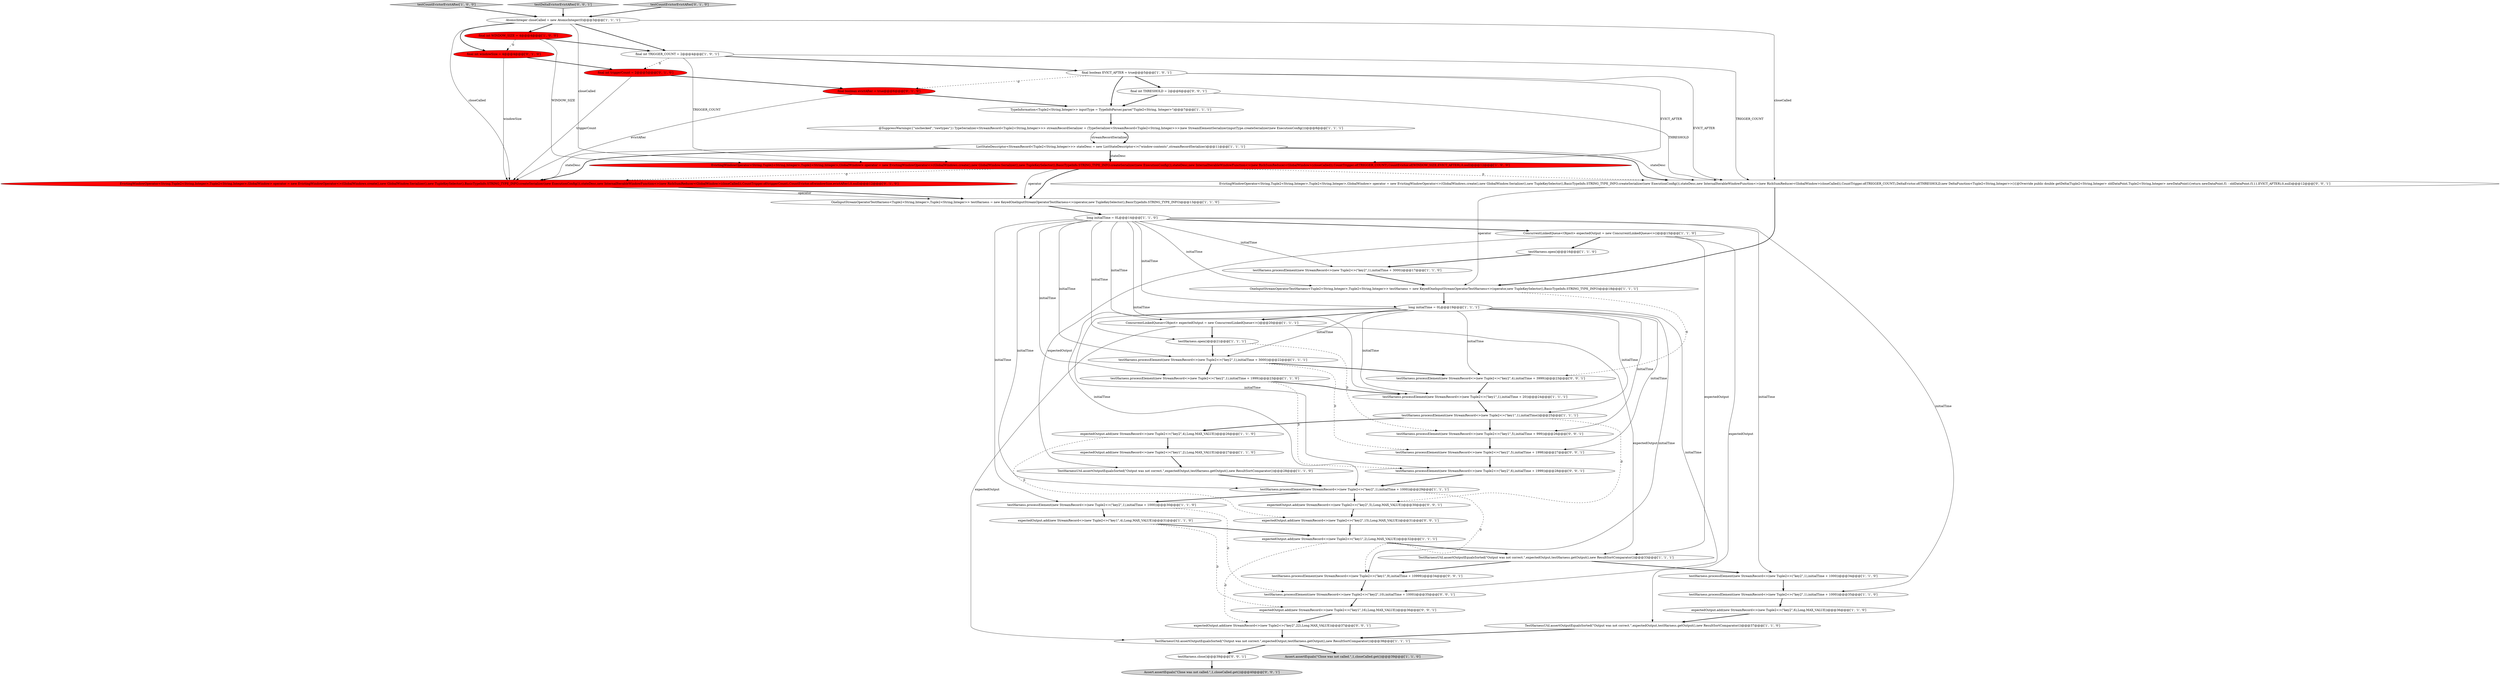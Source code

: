 digraph {
1 [style = filled, label = "AtomicInteger closeCalled = new AtomicInteger(0)@@@3@@@['1', '1', '1']", fillcolor = white, shape = ellipse image = "AAA0AAABBB1BBB"];
6 [style = filled, label = "testCountEvictorEvictAfter['1', '0', '0']", fillcolor = lightgray, shape = diamond image = "AAA0AAABBB1BBB"];
54 [style = filled, label = "testHarness.processElement(new StreamRecord<>(new Tuple2<>(\"key1\",5),initialTime + 999))@@@26@@@['0', '0', '1']", fillcolor = white, shape = ellipse image = "AAA0AAABBB3BBB"];
10 [style = filled, label = "testHarness.processElement(new StreamRecord<>(new Tuple2<>(\"key1\",1),initialTime + 20))@@@24@@@['1', '1', '1']", fillcolor = white, shape = ellipse image = "AAA0AAABBB1BBB"];
55 [style = filled, label = "Assert.assertEquals(\"Close was not called.\",1,closeCalled.get())@@@40@@@['0', '0', '1']", fillcolor = lightgray, shape = ellipse image = "AAA0AAABBB3BBB"];
31 [style = filled, label = "testHarness.processElement(new StreamRecord<>(new Tuple2<>(\"key2\",1),initialTime + 1000))@@@35@@@['1', '1', '0']", fillcolor = white, shape = ellipse image = "AAA0AAABBB1BBB"];
24 [style = filled, label = "TestHarnessUtil.assertOutputEqualsSorted(\"Output was not correct.\",expectedOutput,testHarness.getOutput(),new ResultSortComparator())@@@37@@@['1', '1', '0']", fillcolor = white, shape = ellipse image = "AAA0AAABBB1BBB"];
18 [style = filled, label = "expectedOutput.add(new StreamRecord<>(new Tuple2<>(\"key2\",6),Long.MAX_VALUE))@@@36@@@['1', '1', '0']", fillcolor = white, shape = ellipse image = "AAA0AAABBB1BBB"];
22 [style = filled, label = "OneInputStreamOperatorTestHarness<Tuple2<String,Integer>,Tuple2<String,Integer>> testHarness = new KeyedOneInputStreamOperatorTestHarness<>(operator,new TupleKeySelector(),BasicTypeInfo.STRING_TYPE_INFO)@@@18@@@['1', '1', '1']", fillcolor = white, shape = ellipse image = "AAA0AAABBB1BBB"];
52 [style = filled, label = "testDeltaEvictorEvictAfter['0', '0', '1']", fillcolor = lightgray, shape = diamond image = "AAA0AAABBB3BBB"];
32 [style = filled, label = "expectedOutput.add(new StreamRecord<>(new Tuple2<>(\"key1\",4),Long.MAX_VALUE))@@@31@@@['1', '1', '0']", fillcolor = white, shape = ellipse image = "AAA0AAABBB1BBB"];
39 [style = filled, label = "EvictingWindowOperator<String,Tuple2<String,Integer>,Tuple2<String,Integer>,GlobalWindow> operator = new EvictingWindowOperator<>(GlobalWindows.create(),new GlobalWindow.Serializer(),new TupleKeySelector(),BasicTypeInfo.STRING_TYPE_INFO.createSerializer(new ExecutionConfig()),stateDesc,new InternalIterableWindowFunction<>(new RichSumReducer<GlobalWindow>(closeCalled)),CountTrigger.of(triggerCount),CountEvictor.of(windowSize,evictAfter),0,null)@@@12@@@['0', '1', '0']", fillcolor = red, shape = ellipse image = "AAA1AAABBB2BBB"];
2 [style = filled, label = "EvictingWindowOperator<String,Tuple2<String,Integer>,Tuple2<String,Integer>,GlobalWindow> operator = new EvictingWindowOperator<>(GlobalWindows.create(),new GlobalWindow.Serializer(),new TupleKeySelector(),BasicTypeInfo.STRING_TYPE_INFO.createSerializer(new ExecutionConfig()),stateDesc,new InternalIterableWindowFunction<>(new RichSumReducer<GlobalWindow>(closeCalled)),CountTrigger.of(TRIGGER_COUNT),CountEvictor.of(WINDOW_SIZE,EVICT_AFTER),0,null)@@@12@@@['1', '0', '0']", fillcolor = red, shape = ellipse image = "AAA1AAABBB1BBB"];
0 [style = filled, label = "expectedOutput.add(new StreamRecord<>(new Tuple2<>(\"key1\",2),Long.MAX_VALUE))@@@27@@@['1', '1', '0']", fillcolor = white, shape = ellipse image = "AAA0AAABBB1BBB"];
17 [style = filled, label = "final int WINDOW_SIZE = 4@@@4@@@['1', '0', '0']", fillcolor = red, shape = ellipse image = "AAA1AAABBB1BBB"];
33 [style = filled, label = "OneInputStreamOperatorTestHarness<Tuple2<String,Integer>,Tuple2<String,Integer>> testHarness = new KeyedOneInputStreamOperatorTestHarness<>(operator,new TupleKeySelector(),BasicTypeInfo.STRING_TYPE_INFO)@@@13@@@['1', '1', '0']", fillcolor = white, shape = ellipse image = "AAA0AAABBB1BBB"];
15 [style = filled, label = "ConcurrentLinkedQueue<Object> expectedOutput = new ConcurrentLinkedQueue<>()@@@15@@@['1', '1', '0']", fillcolor = white, shape = ellipse image = "AAA0AAABBB1BBB"];
30 [style = filled, label = "TestHarnessUtil.assertOutputEqualsSorted(\"Output was not correct.\",expectedOutput,testHarness.getOutput(),new ResultSortComparator())@@@33@@@['1', '1', '1']", fillcolor = white, shape = ellipse image = "AAA0AAABBB1BBB"];
20 [style = filled, label = "expectedOutput.add(new StreamRecord<>(new Tuple2<>(\"key1\",2),Long.MAX_VALUE))@@@32@@@['1', '1', '1']", fillcolor = white, shape = ellipse image = "AAA0AAABBB1BBB"];
47 [style = filled, label = "EvictingWindowOperator<String,Tuple2<String,Integer>,Tuple2<String,Integer>,GlobalWindow> operator = new EvictingWindowOperator<>(GlobalWindows.create(),new GlobalWindow.Serializer(),new TupleKeySelector(),BasicTypeInfo.STRING_TYPE_INFO.createSerializer(new ExecutionConfig()),stateDesc,new InternalIterableWindowFunction<>(new RichSumReducer<GlobalWindow>(closeCalled)),CountTrigger.of(TRIGGER_COUNT),DeltaEvictor.of(THRESHOLD,new DeltaFunction<Tuple2<String,Integer>>(){@Override public double getDelta(Tuple2<String,Integer> oldDataPoint,Tuple2<String,Integer> newDataPoint){return newDataPoint.f1 - oldDataPoint.f1}},EVICT_AFTER),0,null)@@@12@@@['0', '0', '1']", fillcolor = white, shape = ellipse image = "AAA0AAABBB3BBB"];
12 [style = filled, label = "testHarness.processElement(new StreamRecord<>(new Tuple2<>(\"key2\",1),initialTime + 3000))@@@17@@@['1', '1', '0']", fillcolor = white, shape = ellipse image = "AAA0AAABBB1BBB"];
50 [style = filled, label = "testHarness.processElement(new StreamRecord<>(new Tuple2<>(\"key2\",4),initialTime + 3999))@@@23@@@['0', '0', '1']", fillcolor = white, shape = ellipse image = "AAA0AAABBB3BBB"];
5 [style = filled, label = "testHarness.open()@@@21@@@['1', '1', '1']", fillcolor = white, shape = ellipse image = "AAA0AAABBB1BBB"];
43 [style = filled, label = "expectedOutput.add(new StreamRecord<>(new Tuple2<>(\"key2\",22),Long.MAX_VALUE))@@@37@@@['0', '0', '1']", fillcolor = white, shape = ellipse image = "AAA0AAABBB3BBB"];
7 [style = filled, label = "testHarness.open()@@@16@@@['1', '1', '0']", fillcolor = white, shape = ellipse image = "AAA0AAABBB1BBB"];
44 [style = filled, label = "final int THRESHOLD = 2@@@6@@@['0', '0', '1']", fillcolor = white, shape = ellipse image = "AAA0AAABBB3BBB"];
48 [style = filled, label = "expectedOutput.add(new StreamRecord<>(new Tuple2<>(\"key2\",5),Long.MAX_VALUE))@@@30@@@['0', '0', '1']", fillcolor = white, shape = ellipse image = "AAA0AAABBB3BBB"];
28 [style = filled, label = "final int TRIGGER_COUNT = 2@@@4@@@['1', '0', '1']", fillcolor = white, shape = ellipse image = "AAA0AAABBB1BBB"];
29 [style = filled, label = "final boolean EVICT_AFTER = true@@@5@@@['1', '0', '1']", fillcolor = white, shape = ellipse image = "AAA0AAABBB1BBB"];
40 [style = filled, label = "final int windowSize = 4@@@4@@@['0', '1', '0']", fillcolor = red, shape = ellipse image = "AAA1AAABBB2BBB"];
49 [style = filled, label = "testHarness.close()@@@39@@@['0', '0', '1']", fillcolor = white, shape = ellipse image = "AAA0AAABBB3BBB"];
53 [style = filled, label = "expectedOutput.add(new StreamRecord<>(new Tuple2<>(\"key2\",15),Long.MAX_VALUE))@@@31@@@['0', '0', '1']", fillcolor = white, shape = ellipse image = "AAA0AAABBB3BBB"];
42 [style = filled, label = "testHarness.processElement(new StreamRecord<>(new Tuple2<>(\"key2\",5),initialTime + 1998))@@@27@@@['0', '0', '1']", fillcolor = white, shape = ellipse image = "AAA0AAABBB3BBB"];
25 [style = filled, label = "@SuppressWarnings({\"unchecked\",\"rawtypes\"}) TypeSerializer<StreamRecord<Tuple2<String,Integer>>> streamRecordSerializer = (TypeSerializer<StreamRecord<Tuple2<String,Integer>>>)new StreamElementSerializer(inputType.createSerializer(new ExecutionConfig()))@@@8@@@['1', '1', '1']", fillcolor = white, shape = ellipse image = "AAA0AAABBB1BBB"];
38 [style = filled, label = "final boolean evictAfter = true@@@6@@@['0', '1', '0']", fillcolor = red, shape = ellipse image = "AAA1AAABBB2BBB"];
23 [style = filled, label = "TestHarnessUtil.assertOutputEqualsSorted(\"Output was not correct.\",expectedOutput,testHarness.getOutput(),new ResultSortComparator())@@@38@@@['1', '1', '1']", fillcolor = white, shape = ellipse image = "AAA0AAABBB1BBB"];
4 [style = filled, label = "ConcurrentLinkedQueue<Object> expectedOutput = new ConcurrentLinkedQueue<>()@@@20@@@['1', '1', '1']", fillcolor = white, shape = ellipse image = "AAA0AAABBB1BBB"];
14 [style = filled, label = "long initialTime = 0L@@@14@@@['1', '1', '0']", fillcolor = white, shape = ellipse image = "AAA0AAABBB1BBB"];
26 [style = filled, label = "testHarness.processElement(new StreamRecord<>(new Tuple2<>(\"key2\",1),initialTime + 3000))@@@22@@@['1', '1', '1']", fillcolor = white, shape = ellipse image = "AAA0AAABBB1BBB"];
34 [style = filled, label = "testHarness.processElement(new StreamRecord<>(new Tuple2<>(\"key2\",1),initialTime + 1000))@@@34@@@['1', '1', '0']", fillcolor = white, shape = ellipse image = "AAA0AAABBB1BBB"];
45 [style = filled, label = "testHarness.processElement(new StreamRecord<>(new Tuple2<>(\"key2\",6),initialTime + 1999))@@@28@@@['0', '0', '1']", fillcolor = white, shape = ellipse image = "AAA0AAABBB3BBB"];
9 [style = filled, label = "testHarness.processElement(new StreamRecord<>(new Tuple2<>(\"key1\",1),initialTime))@@@25@@@['1', '1', '1']", fillcolor = white, shape = ellipse image = "AAA0AAABBB1BBB"];
11 [style = filled, label = "testHarness.processElement(new StreamRecord<>(new Tuple2<>(\"key2\",1),initialTime + 1000))@@@30@@@['1', '1', '0']", fillcolor = white, shape = ellipse image = "AAA0AAABBB1BBB"];
21 [style = filled, label = "TypeInformation<Tuple2<String,Integer>> inputType = TypeInfoParser.parse(\"Tuple2<String, Integer>\")@@@7@@@['1', '1', '1']", fillcolor = white, shape = ellipse image = "AAA0AAABBB1BBB"];
46 [style = filled, label = "testHarness.processElement(new StreamRecord<>(new Tuple2<>(\"key2\",10),initialTime + 1000))@@@35@@@['0', '0', '1']", fillcolor = white, shape = ellipse image = "AAA0AAABBB3BBB"];
51 [style = filled, label = "expectedOutput.add(new StreamRecord<>(new Tuple2<>(\"key1\",16),Long.MAX_VALUE))@@@36@@@['0', '0', '1']", fillcolor = white, shape = ellipse image = "AAA0AAABBB3BBB"];
37 [style = filled, label = "final int triggerCount = 2@@@5@@@['0', '1', '0']", fillcolor = red, shape = ellipse image = "AAA1AAABBB2BBB"];
3 [style = filled, label = "expectedOutput.add(new StreamRecord<>(new Tuple2<>(\"key2\",4),Long.MAX_VALUE))@@@26@@@['1', '1', '0']", fillcolor = white, shape = ellipse image = "AAA0AAABBB1BBB"];
13 [style = filled, label = "TestHarnessUtil.assertOutputEqualsSorted(\"Output was not correct.\",expectedOutput,testHarness.getOutput(),new ResultSortComparator())@@@28@@@['1', '1', '0']", fillcolor = white, shape = ellipse image = "AAA0AAABBB1BBB"];
16 [style = filled, label = "Assert.assertEquals(\"Close was not called.\",1,closeCalled.get())@@@39@@@['1', '1', '0']", fillcolor = lightgray, shape = ellipse image = "AAA0AAABBB1BBB"];
41 [style = filled, label = "testHarness.processElement(new StreamRecord<>(new Tuple2<>(\"key1\",9),initialTime + 10999))@@@34@@@['0', '0', '1']", fillcolor = white, shape = ellipse image = "AAA0AAABBB3BBB"];
27 [style = filled, label = "testHarness.processElement(new StreamRecord<>(new Tuple2<>(\"key2\",1),initialTime + 1999))@@@23@@@['1', '1', '0']", fillcolor = white, shape = ellipse image = "AAA0AAABBB1BBB"];
8 [style = filled, label = "long initialTime = 0L@@@19@@@['1', '1', '1']", fillcolor = white, shape = ellipse image = "AAA0AAABBB1BBB"];
35 [style = filled, label = "testHarness.processElement(new StreamRecord<>(new Tuple2<>(\"key2\",1),initialTime + 1000))@@@29@@@['1', '1', '1']", fillcolor = white, shape = ellipse image = "AAA0AAABBB1BBB"];
36 [style = filled, label = "testCountEvictorEvictAfter['0', '1', '0']", fillcolor = lightgray, shape = diamond image = "AAA0AAABBB2BBB"];
19 [style = filled, label = "ListStateDescriptor<StreamRecord<Tuple2<String,Integer>>> stateDesc = new ListStateDescriptor<>(\"window-contents\",streamRecordSerializer)@@@11@@@['1', '1', '1']", fillcolor = white, shape = ellipse image = "AAA0AAABBB1BBB"];
52->1 [style = bold, label=""];
44->47 [style = solid, label="THRESHOLD"];
35->48 [style = bold, label=""];
14->11 [style = solid, label="initialTime"];
4->30 [style = solid, label="expectedOutput"];
0->13 [style = bold, label=""];
42->45 [style = bold, label=""];
14->4 [style = solid, label="initialTime"];
14->12 [style = solid, label="initialTime"];
25->19 [style = solid, label="streamRecordSerializer"];
40->39 [style = solid, label="windowSize"];
2->47 [style = dashed, label="0"];
29->2 [style = solid, label="EVICT_AFTER"];
2->33 [style = solid, label="operator"];
43->23 [style = bold, label=""];
49->55 [style = bold, label=""];
22->8 [style = bold, label=""];
47->22 [style = bold, label=""];
19->39 [style = solid, label="stateDesc"];
46->51 [style = bold, label=""];
1->28 [style = bold, label=""];
37->38 [style = bold, label=""];
29->47 [style = solid, label="EVICT_AFTER"];
50->10 [style = bold, label=""];
25->19 [style = bold, label=""];
29->44 [style = bold, label=""];
11->46 [style = dashed, label="0"];
8->4 [style = bold, label=""];
27->45 [style = dashed, label="0"];
45->35 [style = bold, label=""];
32->20 [style = bold, label=""];
14->5 [style = solid, label="initialTime"];
12->22 [style = bold, label=""];
28->2 [style = solid, label="TRIGGER_COUNT"];
40->37 [style = bold, label=""];
39->33 [style = solid, label="operator"];
23->49 [style = bold, label=""];
5->54 [style = dashed, label="0"];
14->27 [style = solid, label="initialTime"];
44->21 [style = bold, label=""];
30->41 [style = bold, label=""];
19->2 [style = solid, label="stateDesc"];
8->46 [style = solid, label="initialTime"];
19->39 [style = bold, label=""];
53->20 [style = bold, label=""];
8->45 [style = solid, label="initialTime"];
34->31 [style = bold, label=""];
30->34 [style = bold, label=""];
19->2 [style = bold, label=""];
1->2 [style = solid, label="closeCalled"];
21->25 [style = bold, label=""];
8->26 [style = solid, label="initialTime"];
3->0 [style = bold, label=""];
1->17 [style = bold, label=""];
9->54 [style = bold, label=""];
26->27 [style = bold, label=""];
9->48 [style = dashed, label="0"];
47->22 [style = solid, label="operator"];
2->39 [style = dashed, label="0"];
2->33 [style = bold, label=""];
15->13 [style = solid, label="expectedOutput"];
17->2 [style = solid, label="WINDOW_SIZE"];
41->46 [style = bold, label=""];
14->15 [style = bold, label=""];
29->38 [style = dashed, label="0"];
14->26 [style = solid, label="initialTime"];
28->29 [style = bold, label=""];
8->54 [style = solid, label="initialTime"];
18->24 [style = bold, label=""];
38->39 [style = solid, label="evictAfter"];
5->26 [style = bold, label=""];
8->9 [style = solid, label="initialTime"];
11->32 [style = bold, label=""];
29->21 [style = bold, label=""];
3->53 [style = dashed, label="0"];
39->33 [style = bold, label=""];
8->41 [style = solid, label="initialTime"];
54->42 [style = bold, label=""];
6->1 [style = bold, label=""];
19->47 [style = bold, label=""];
37->39 [style = solid, label="triggerCount"];
32->51 [style = dashed, label="0"];
27->10 [style = bold, label=""];
9->3 [style = bold, label=""];
51->43 [style = bold, label=""];
10->9 [style = bold, label=""];
4->23 [style = solid, label="expectedOutput"];
20->43 [style = dashed, label="0"];
35->41 [style = dashed, label="0"];
4->5 [style = bold, label=""];
14->22 [style = solid, label="initialTime"];
24->23 [style = bold, label=""];
19->47 [style = solid, label="stateDesc"];
33->14 [style = bold, label=""];
23->16 [style = bold, label=""];
15->7 [style = bold, label=""];
28->37 [style = dashed, label="0"];
7->12 [style = bold, label=""];
1->40 [style = bold, label=""];
31->18 [style = bold, label=""];
1->39 [style = solid, label="closeCalled"];
48->53 [style = bold, label=""];
14->10 [style = solid, label="initialTime"];
14->34 [style = solid, label="initialTime"];
22->50 [style = dashed, label="0"];
36->1 [style = bold, label=""];
8->35 [style = solid, label="initialTime"];
14->35 [style = solid, label="initialTime"];
15->30 [style = solid, label="expectedOutput"];
15->24 [style = solid, label="expectedOutput"];
17->28 [style = bold, label=""];
8->50 [style = solid, label="initialTime"];
26->50 [style = bold, label=""];
1->47 [style = solid, label="closeCalled"];
17->40 [style = dashed, label="0"];
28->47 [style = solid, label="TRIGGER_COUNT"];
8->10 [style = solid, label="initialTime"];
38->21 [style = bold, label=""];
14->8 [style = solid, label="initialTime"];
26->42 [style = dashed, label="0"];
20->30 [style = bold, label=""];
8->42 [style = solid, label="initialTime"];
13->35 [style = bold, label=""];
14->31 [style = solid, label="initialTime"];
35->11 [style = bold, label=""];
}
